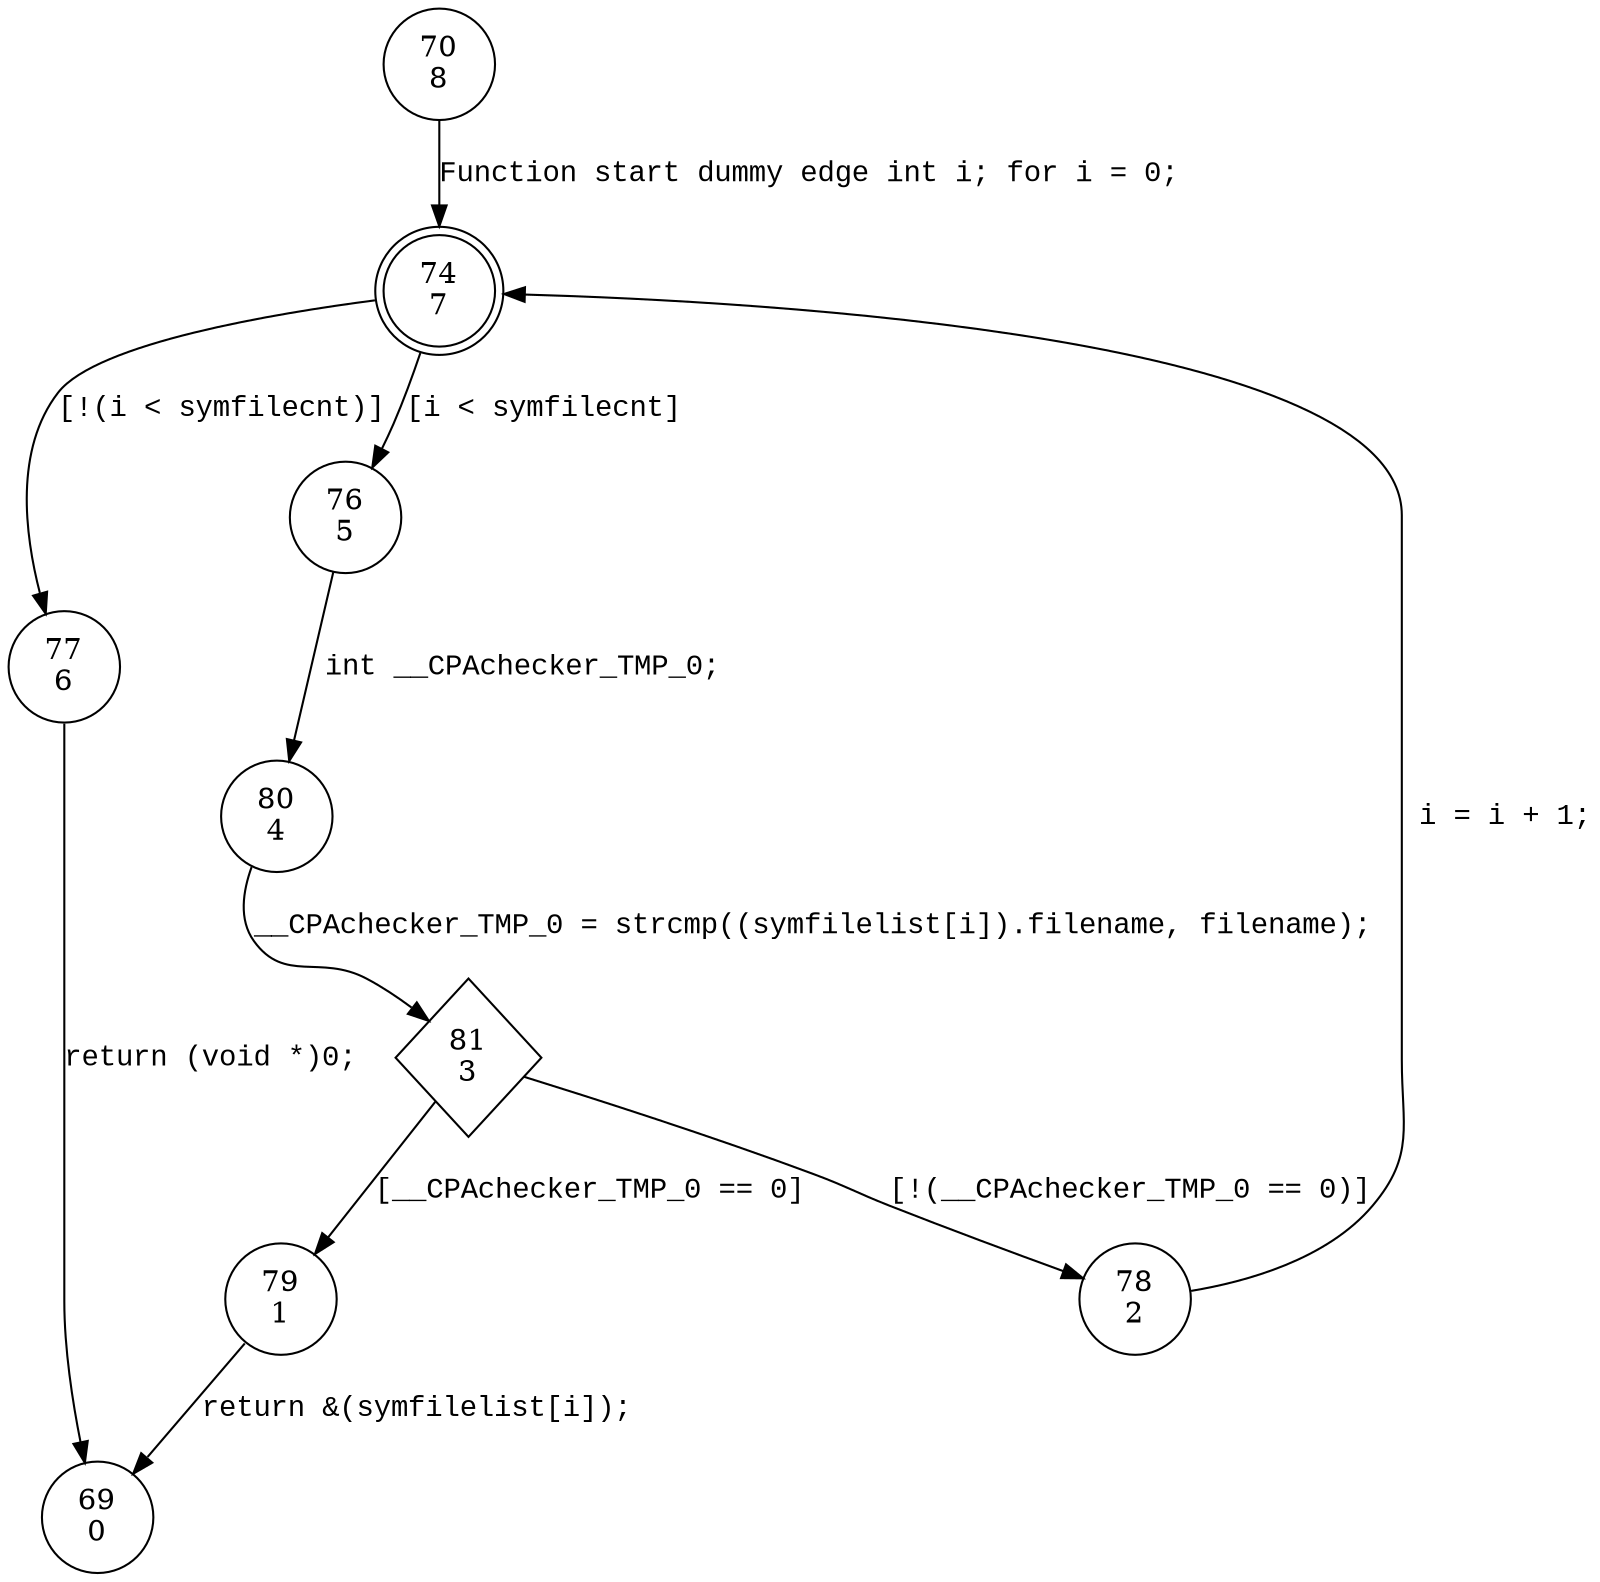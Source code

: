 digraph filename_exist {
74 [shape="doublecircle" label="74\n7"]
76 [shape="circle" label="76\n5"]
77 [shape="circle" label="77\n6"]
80 [shape="circle" label="80\n4"]
81 [shape="diamond" label="81\n3"]
79 [shape="circle" label="79\n1"]
78 [shape="circle" label="78\n2"]
69 [shape="circle" label="69\n0"]
70 [shape="circle" label="70\n8"]
74 -> 76 [label="[i < symfilecnt]" fontname="Courier New"]
74 -> 77 [label="[!(i < symfilecnt)]" fontname="Courier New"]
76 -> 80 [label="int __CPAchecker_TMP_0;" fontname="Courier New"]
81 -> 79 [label="[__CPAchecker_TMP_0 == 0]" fontname="Courier New"]
81 -> 78 [label="[!(__CPAchecker_TMP_0 == 0)]" fontname="Courier New"]
79 -> 69 [label="return &(symfilelist[i]);" fontname="Courier New"]
70 -> 74 [label="Function start dummy edge int i; for i = 0;" fontname="Courier New"]
77 -> 69 [label="return (void *)0;" fontname="Courier New"]
80 -> 81 [label="__CPAchecker_TMP_0 = strcmp((symfilelist[i]).filename, filename);" fontname="Courier New"]
78 -> 74 [label=" i = i + 1;" fontname="Courier New"]
}